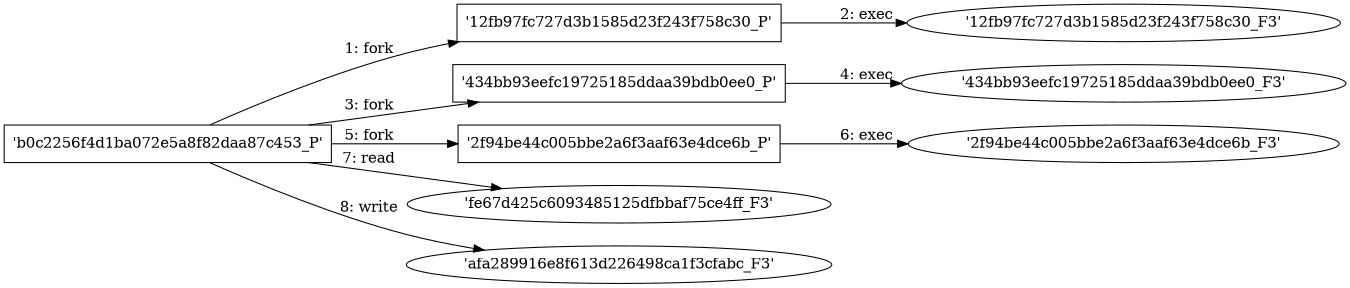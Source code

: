 digraph "D:\Learning\Paper\apt\基于CTI的攻击预警\Dataset\攻击图\ASGfromALLCTI\Threat Roundup for April 20-27.dot" {
rankdir="LR"
size="9"
fixedsize="false"
splines="true"
nodesep=0.3
ranksep=0
fontsize=10
overlap="scalexy"
engine= "neato"
	"'b0c2256f4d1ba072e5a8f82daa87c453_P'" [node_type=Process shape=box]
	"'12fb97fc727d3b1585d23f243f758c30_P'" [node_type=Process shape=box]
	"'b0c2256f4d1ba072e5a8f82daa87c453_P'" -> "'12fb97fc727d3b1585d23f243f758c30_P'" [label="1: fork"]
	"'12fb97fc727d3b1585d23f243f758c30_P'" [node_type=Process shape=box]
	"'12fb97fc727d3b1585d23f243f758c30_F3'" [node_type=File shape=ellipse]
	"'12fb97fc727d3b1585d23f243f758c30_P'" -> "'12fb97fc727d3b1585d23f243f758c30_F3'" [label="2: exec"]
	"'b0c2256f4d1ba072e5a8f82daa87c453_P'" [node_type=Process shape=box]
	"'434bb93eefc19725185ddaa39bdb0ee0_P'" [node_type=Process shape=box]
	"'b0c2256f4d1ba072e5a8f82daa87c453_P'" -> "'434bb93eefc19725185ddaa39bdb0ee0_P'" [label="3: fork"]
	"'434bb93eefc19725185ddaa39bdb0ee0_P'" [node_type=Process shape=box]
	"'434bb93eefc19725185ddaa39bdb0ee0_F3'" [node_type=File shape=ellipse]
	"'434bb93eefc19725185ddaa39bdb0ee0_P'" -> "'434bb93eefc19725185ddaa39bdb0ee0_F3'" [label="4: exec"]
	"'b0c2256f4d1ba072e5a8f82daa87c453_P'" [node_type=Process shape=box]
	"'2f94be44c005bbe2a6f3aaf63e4dce6b_P'" [node_type=Process shape=box]
	"'b0c2256f4d1ba072e5a8f82daa87c453_P'" -> "'2f94be44c005bbe2a6f3aaf63e4dce6b_P'" [label="5: fork"]
	"'2f94be44c005bbe2a6f3aaf63e4dce6b_P'" [node_type=Process shape=box]
	"'2f94be44c005bbe2a6f3aaf63e4dce6b_F3'" [node_type=File shape=ellipse]
	"'2f94be44c005bbe2a6f3aaf63e4dce6b_P'" -> "'2f94be44c005bbe2a6f3aaf63e4dce6b_F3'" [label="6: exec"]
	"'fe67d425c6093485125dfbbaf75ce4ff_F3'" [node_type=file shape=ellipse]
	"'b0c2256f4d1ba072e5a8f82daa87c453_P'" [node_type=Process shape=box]
	"'b0c2256f4d1ba072e5a8f82daa87c453_P'" -> "'fe67d425c6093485125dfbbaf75ce4ff_F3'" [label="7: read"]
	"'afa289916e8f613d226498ca1f3cfabc_F3'" [node_type=file shape=ellipse]
	"'b0c2256f4d1ba072e5a8f82daa87c453_P'" [node_type=Process shape=box]
	"'b0c2256f4d1ba072e5a8f82daa87c453_P'" -> "'afa289916e8f613d226498ca1f3cfabc_F3'" [label="8: write"]
}
